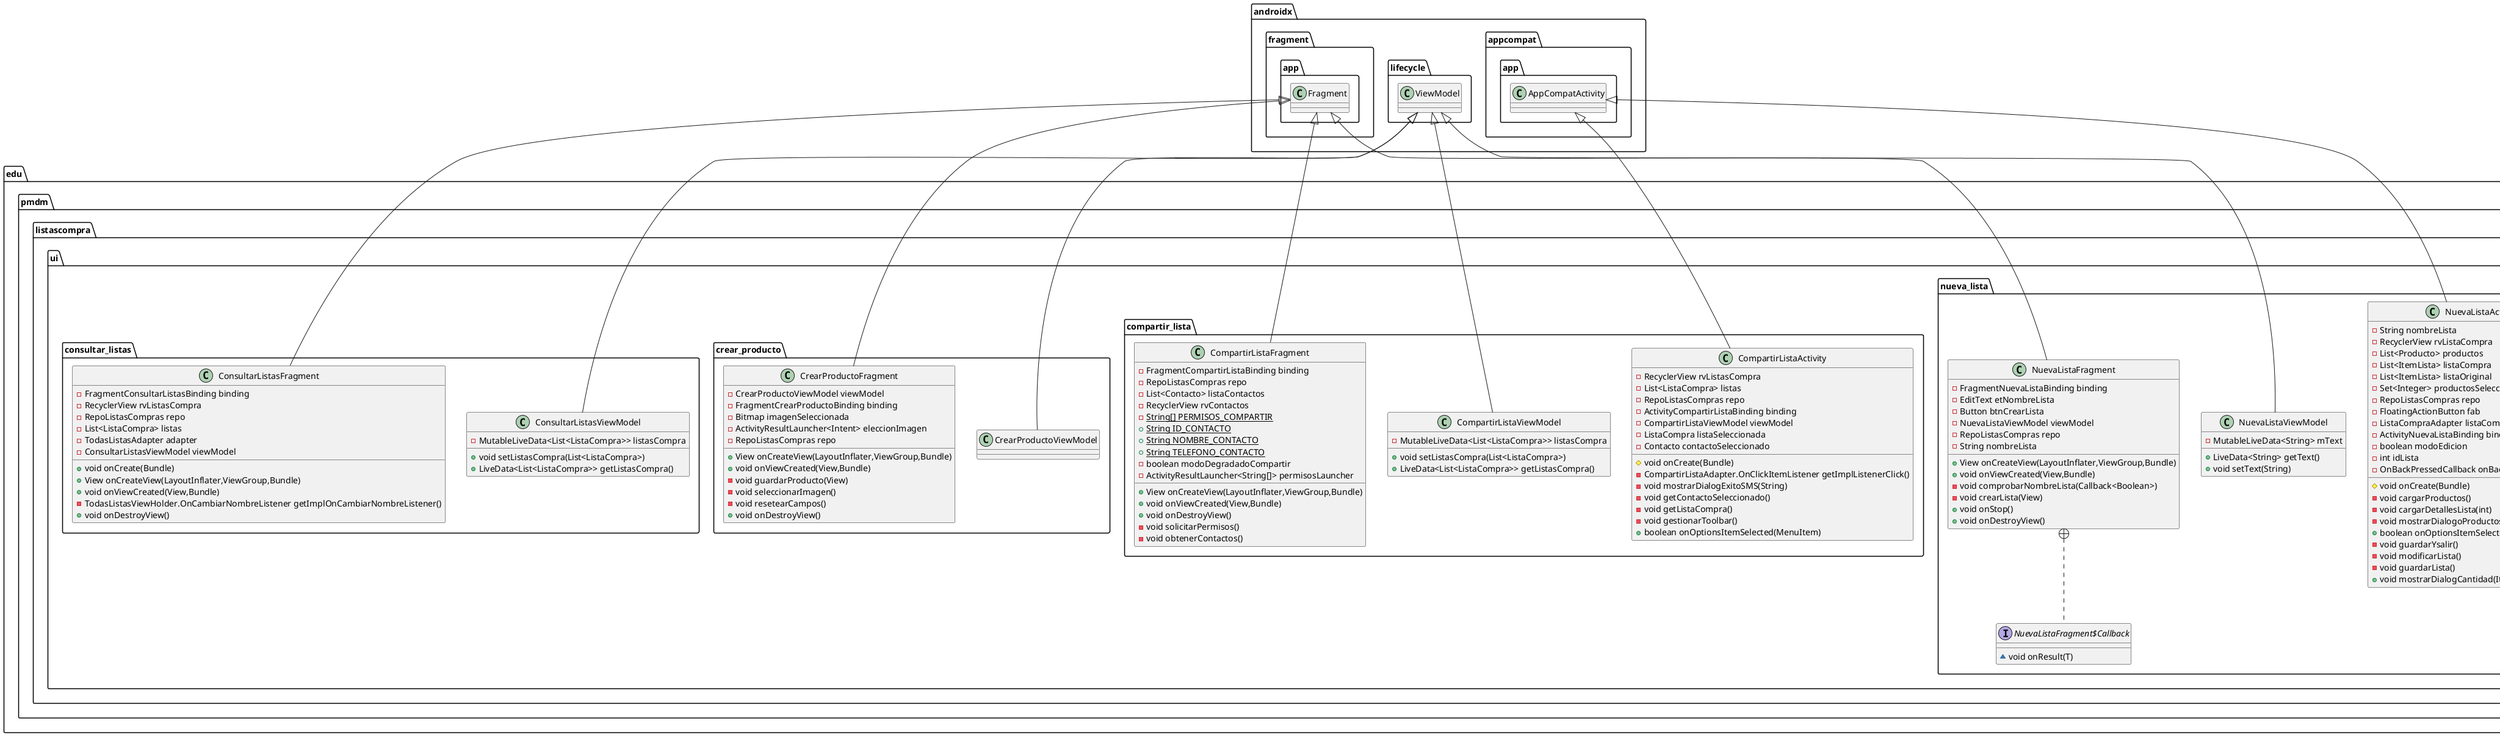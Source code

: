 @startuml
class edu.pmdm.listascompra.ui.nueva_lista.NuevaListaActivity {
- String nombreLista
- RecyclerView rvListaCompra
- List<Producto> productos
- List<ItemLista> listaCompra
- List<ItemLista> listaOriginal
- Set<Integer> productosSeleccionados
- RepoListasCompras repo
- FloatingActionButton fab
- ListaCompraAdapter listaCompraAdapter
- ActivityNuevaListaBinding binding
- boolean modoEdicion
- int idLista
- OnBackPressedCallback onBackPressedCallback
# void onCreate(Bundle)
- void cargarProductos()
- void cargarDetallesLista(int)
- void mostrarDialogoProductos()
+ boolean onOptionsItemSelected(MenuItem)
- void guardarYsalir()
- void modificarLista()
- void guardarLista()
+ void mostrarDialogCantidad(ItemLista,int)
}


class edu.pmdm.listascompra.ui.nueva_lista.NuevaListaFragment {
- FragmentNuevaListaBinding binding
- EditText etNombreLista
- Button btnCrearLista
- NuevaListaViewModel viewModel
- RepoListasCompras repo
- String nombreLista
+ View onCreateView(LayoutInflater,ViewGroup,Bundle)
+ void onViewCreated(View,Bundle)
- void comprobarNombreLista(Callback<Boolean>)
- void crearLista(View)
+ void onStop()
+ void onDestroyView()
}


interface edu.pmdm.listascompra.ui.nueva_lista.NuevaListaFragment$Callback {
~ void onResult(T)
}

class edu.pmdm.listascompra.ui.compartir_lista.CompartirListaActivity {
- RecyclerView rvListasCompra
- List<ListaCompra> listas
- RepoListasCompras repo
- ActivityCompartirListaBinding binding
- CompartirListaViewModel viewModel
- ListaCompra listaSeleccionada
- Contacto contactoSeleccionado
# void onCreate(Bundle)
- CompartirListaAdapter.OnClickItemListener getImplListenerClick()
- void mostrarDialogExitoSMS(String)
- void getContactoSeleccionado()
- void getListaCompra()
- void gestionarToolbar()
+ boolean onOptionsItemSelected(MenuItem)
}


class edu.pmdm.listascompra.ui.compartir_lista.CompartirListaViewModel {
- MutableLiveData<List<ListaCompra>> listasCompra
+ void setListasCompra(List<ListaCompra>)
+ LiveData<List<ListaCompra>> getListasCompra()
}


class edu.pmdm.listascompra.ui.compartir_lista.CompartirListaFragment {
- FragmentCompartirListaBinding binding
- RepoListasCompras repo
- List<Contacto> listaContactos
- RecyclerView rvContactos
- {static} String[] PERMISOS_COMPARTIR
+ {static} String ID_CONTACTO
+ {static} String NOMBRE_CONTACTO
+ {static} String TELEFONO_CONTACTO
- boolean modoDegradadoCompartir
- ActivityResultLauncher<String[]> permisosLauncher
+ View onCreateView(LayoutInflater,ViewGroup,Bundle)
+ void onViewCreated(View,Bundle)
+ void onDestroyView()
- void solicitarPermisos()
- void obtenerContactos()
}


class edu.pmdm.listascompra.ui.crear_producto.CrearProductoViewModel {
}
class edu.pmdm.listascompra.ui.crear_producto.CrearProductoFragment {
- CrearProductoViewModel viewModel
- FragmentCrearProductoBinding binding
- Bitmap imagenSeleccionada
- ActivityResultLauncher<Intent> eleccionImagen
- RepoListasCompras repo
+ View onCreateView(LayoutInflater,ViewGroup,Bundle)
+ void onViewCreated(View,Bundle)
- void guardarProducto(View)
- void seleccionarImagen()
- void resetearCampos()
+ void onDestroyView()
}


class edu.pmdm.listascompra.ui.nueva_lista.NuevaListaViewModel {
- MutableLiveData<String> mText
+ LiveData<String> getText()
+ void setText(String)
}


class edu.pmdm.listascompra.ui.consultar_listas.ConsultarListasFragment {
- FragmentConsultarListasBinding binding
- RecyclerView rvListasCompra
- RepoListasCompras repo
- List<ListaCompra> listas
- TodasListasAdapter adapter
- ConsultarListasViewModel viewModel
+ void onCreate(Bundle)
+ View onCreateView(LayoutInflater,ViewGroup,Bundle)
+ void onViewCreated(View,Bundle)
- TodasListasViewHolder.OnCambiarNombreListener getImplOnCambiarNombreListener()
+ void onDestroyView()
}


class edu.pmdm.listascompra.ui.consultar_listas.ConsultarListasViewModel {
- MutableLiveData<List<ListaCompra>> listasCompra
+ void setListasCompra(List<ListaCompra>)
+ LiveData<List<ListaCompra>> getListasCompra()
}




androidx.appcompat.app.AppCompatActivity <|-- edu.pmdm.listascompra.ui.nueva_lista.NuevaListaActivity
androidx.fragment.app.Fragment <|-- edu.pmdm.listascompra.ui.nueva_lista.NuevaListaFragment
edu.pmdm.listascompra.ui.nueva_lista.NuevaListaFragment +.. edu.pmdm.listascompra.ui.nueva_lista.NuevaListaFragment$Callback
androidx.appcompat.app.AppCompatActivity <|-- edu.pmdm.listascompra.ui.compartir_lista.CompartirListaActivity
androidx.lifecycle.ViewModel <|-- edu.pmdm.listascompra.ui.compartir_lista.CompartirListaViewModel
androidx.fragment.app.Fragment <|-- edu.pmdm.listascompra.ui.compartir_lista.CompartirListaFragment
androidx.lifecycle.ViewModel <|-- edu.pmdm.listascompra.ui.crear_producto.CrearProductoViewModel
androidx.fragment.app.Fragment <|-- edu.pmdm.listascompra.ui.crear_producto.CrearProductoFragment
androidx.lifecycle.ViewModel <|-- edu.pmdm.listascompra.ui.nueva_lista.NuevaListaViewModel
androidx.fragment.app.Fragment <|-- edu.pmdm.listascompra.ui.consultar_listas.ConsultarListasFragment
androidx.lifecycle.ViewModel <|-- edu.pmdm.listascompra.ui.consultar_listas.ConsultarListasViewModel
@enduml